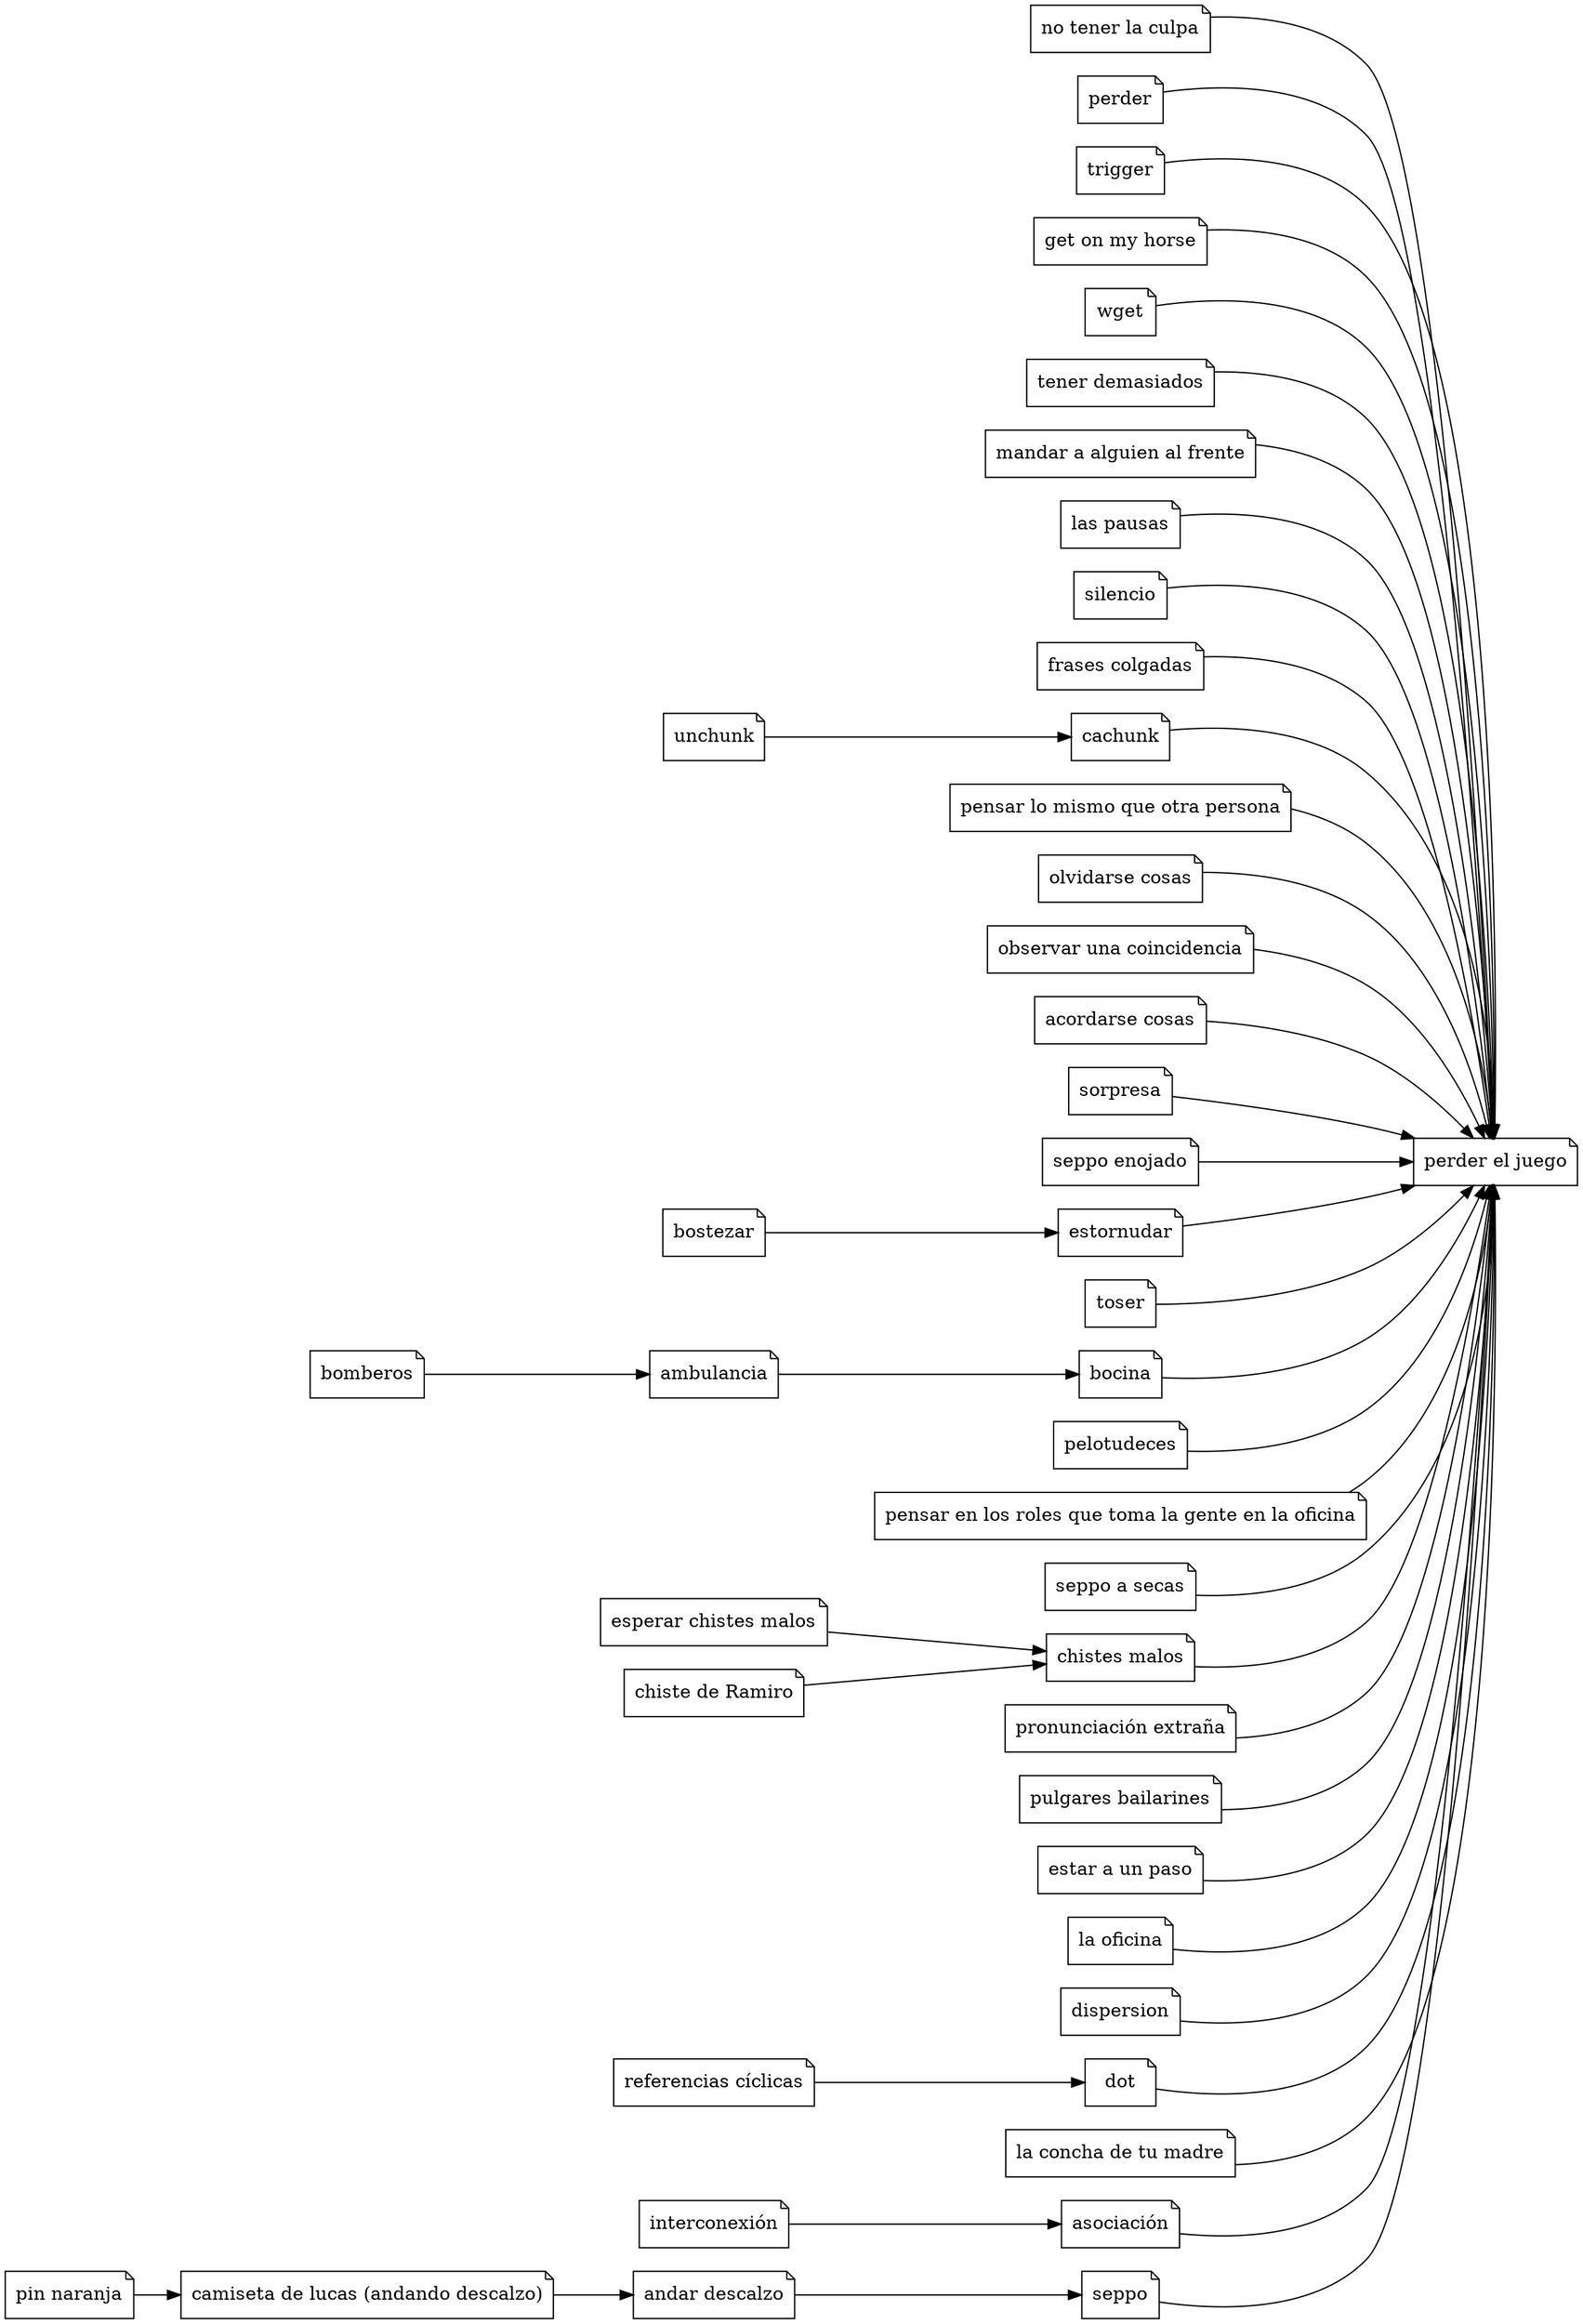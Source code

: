 digraph
{
	rankdir="LR"
	node [shape="note"]

	pej [label="perder el juego"]
	"no tener la culpa"
	"perder"
	"trigger"
	"get on my horse"
	"wget"
	"tener demasiados"
	"mandar a alguien al frente"
	"las pausas"
	"silencio"
	"frases colgadas"
	"cachunk"
	"pensar lo mismo que otra persona"
	"olvidarse cosas"
	"observar una coincidencia"
	"acordarse cosas"
	"sorpresa"
	"seppo enojado"
	"estornudar"
	"toser"
	"bocina"
	"pelotudeces"
	roles [label="pensar en los roles que toma la gente en la oficina"]
	"seppo a secas"
	"bostezar"
	"chistes malos"
	pe [label="pronunciación extraña"]
	"pulgares bailarines"
	"estar a un paso"
	"la oficina"
	"dispersion"
	"ambulancia"
	"esperar chistes malos"
	"chiste de Ramiro"
	"unchunk"
	"andar descalzo"
	"pin naranja" 
	"dot"
	rc [label="referencias cíclicas"]
	camiseta [label="camiseta de lucas (andando descalzo)"]
	lcdtm [label="la concha de tu madre"]
	bomberos
	int [label="interconexión"]
	asoc [label="asociación"]

	"perder"                           -> pej
	"no tener la culpa"                -> pej
	"trigger"                          -> pej
	"get on my horse"                  -> pej
	"wget"                             -> pej
	"tener demasiados"                 -> pej
	"mandar a alguien al frente"       -> pej
	"las pausas"                       -> pej
	"silencio"                         -> pej
	"frases colgadas"                  -> pej
	"cachunk"                          -> pej
	"pensar lo mismo que otra persona" -> pej
	"olvidarse cosas"                  -> pej
	"observar una coincidencia"        -> pej
	"acordarse cosas"                  -> pej
	"sorpresa"                         -> pej
	"seppo enojado"                    -> pej
	"estornudar"                       -> pej
	"toser"                            -> pej
	"bocina"                           -> pej
	"pelotudeces"                      -> pej
	roles -> pej
	"seppo a secas"                    -> pej
	"chistes malos"                    -> pej
	pe                                 -> pej
	"pulgares bailarines"              -> pej
	"estar a un paso"                  -> pej
	"la oficina"                       -> pej
	"dispersion"                       -> pej
	"seppo"                            -> pej
	lcdtm                              -> pej
	asoc                               -> pej
	dot                                -> pej

	bomberos -> "ambulancia" -> "bocina"
	"esperar chistes malos" -> "chistes malos"
	"chiste de Ramiro" -> "chistes malos"
	"unchunk" -> "cachunk"
	"andar descalzo" -> "seppo"
	"pin naranja" -> camiseta -> "andar descalzo"
	int -> asoc
	"bostezar" -> estornudar
	rc ->dot
}
